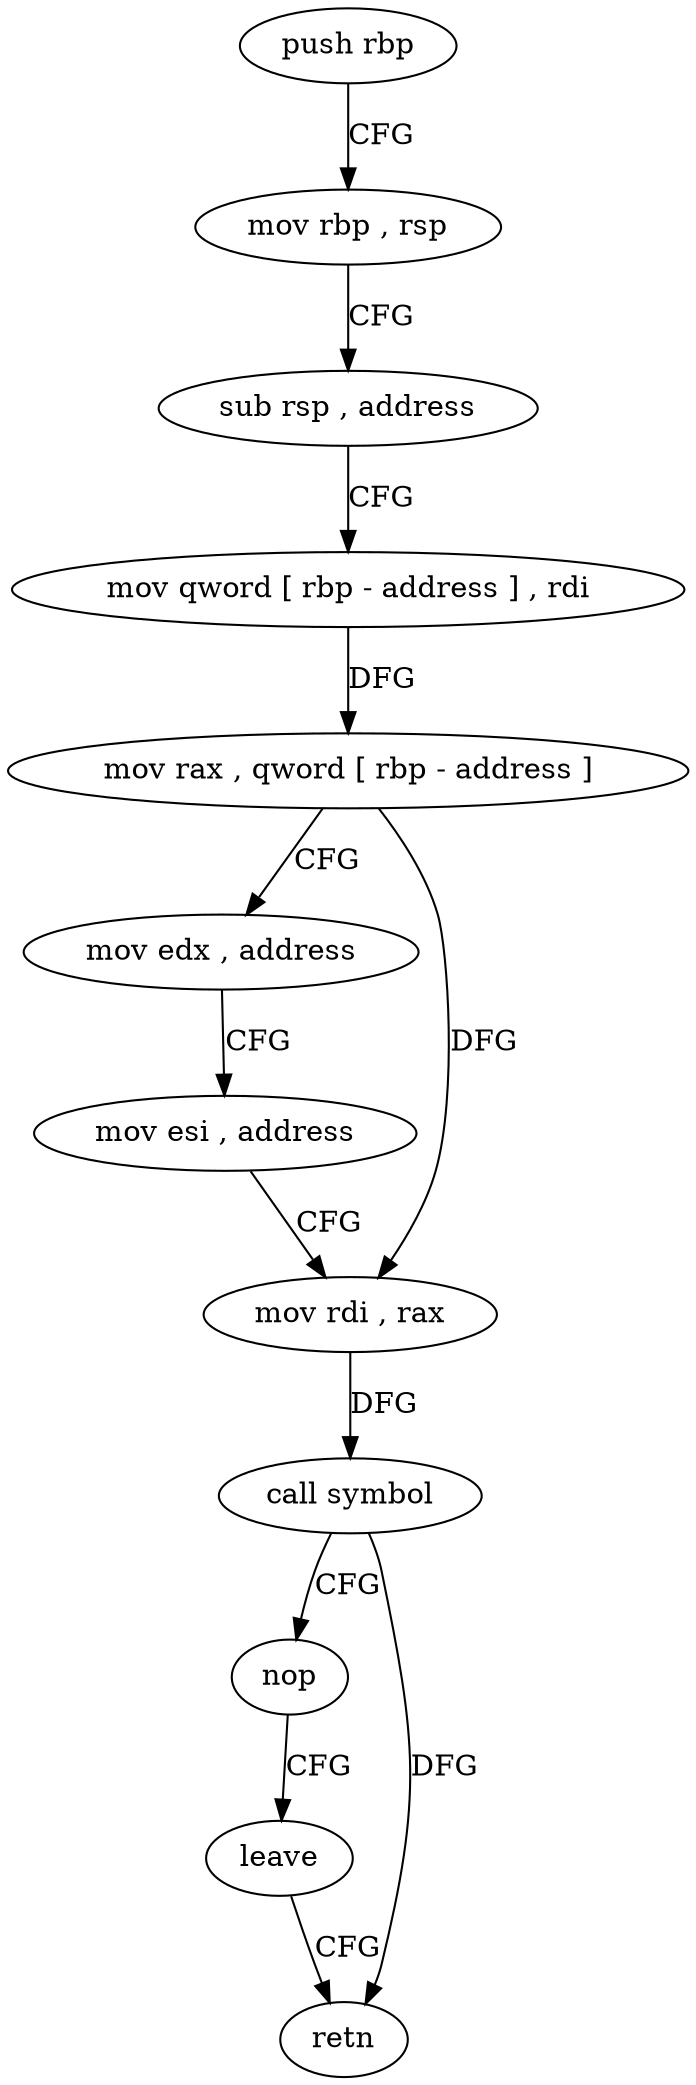 digraph "func" {
"4365385" [label = "push rbp" ]
"4365386" [label = "mov rbp , rsp" ]
"4365389" [label = "sub rsp , address" ]
"4365393" [label = "mov qword [ rbp - address ] , rdi" ]
"4365397" [label = "mov rax , qword [ rbp - address ]" ]
"4365401" [label = "mov edx , address" ]
"4365406" [label = "mov esi , address" ]
"4365411" [label = "mov rdi , rax" ]
"4365414" [label = "call symbol" ]
"4365419" [label = "nop" ]
"4365420" [label = "leave" ]
"4365421" [label = "retn" ]
"4365385" -> "4365386" [ label = "CFG" ]
"4365386" -> "4365389" [ label = "CFG" ]
"4365389" -> "4365393" [ label = "CFG" ]
"4365393" -> "4365397" [ label = "DFG" ]
"4365397" -> "4365401" [ label = "CFG" ]
"4365397" -> "4365411" [ label = "DFG" ]
"4365401" -> "4365406" [ label = "CFG" ]
"4365406" -> "4365411" [ label = "CFG" ]
"4365411" -> "4365414" [ label = "DFG" ]
"4365414" -> "4365419" [ label = "CFG" ]
"4365414" -> "4365421" [ label = "DFG" ]
"4365419" -> "4365420" [ label = "CFG" ]
"4365420" -> "4365421" [ label = "CFG" ]
}
